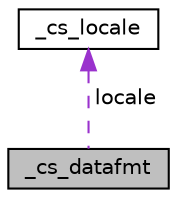 digraph "_cs_datafmt"
{
 // LATEX_PDF_SIZE
  edge [fontname="Helvetica",fontsize="10",labelfontname="Helvetica",labelfontsize="10"];
  node [fontname="Helvetica",fontsize="10",shape=record];
  Node1 [label="_cs_datafmt",height=0.2,width=0.4,color="black", fillcolor="grey75", style="filled", fontcolor="black",tooltip=" "];
  Node2 -> Node1 [dir="back",color="darkorchid3",fontsize="10",style="dashed",label=" locale" ,fontname="Helvetica"];
  Node2 [label="_cs_locale",height=0.2,width=0.4,color="black", fillcolor="white", style="filled",URL="$a00907.html",tooltip=" "];
}
